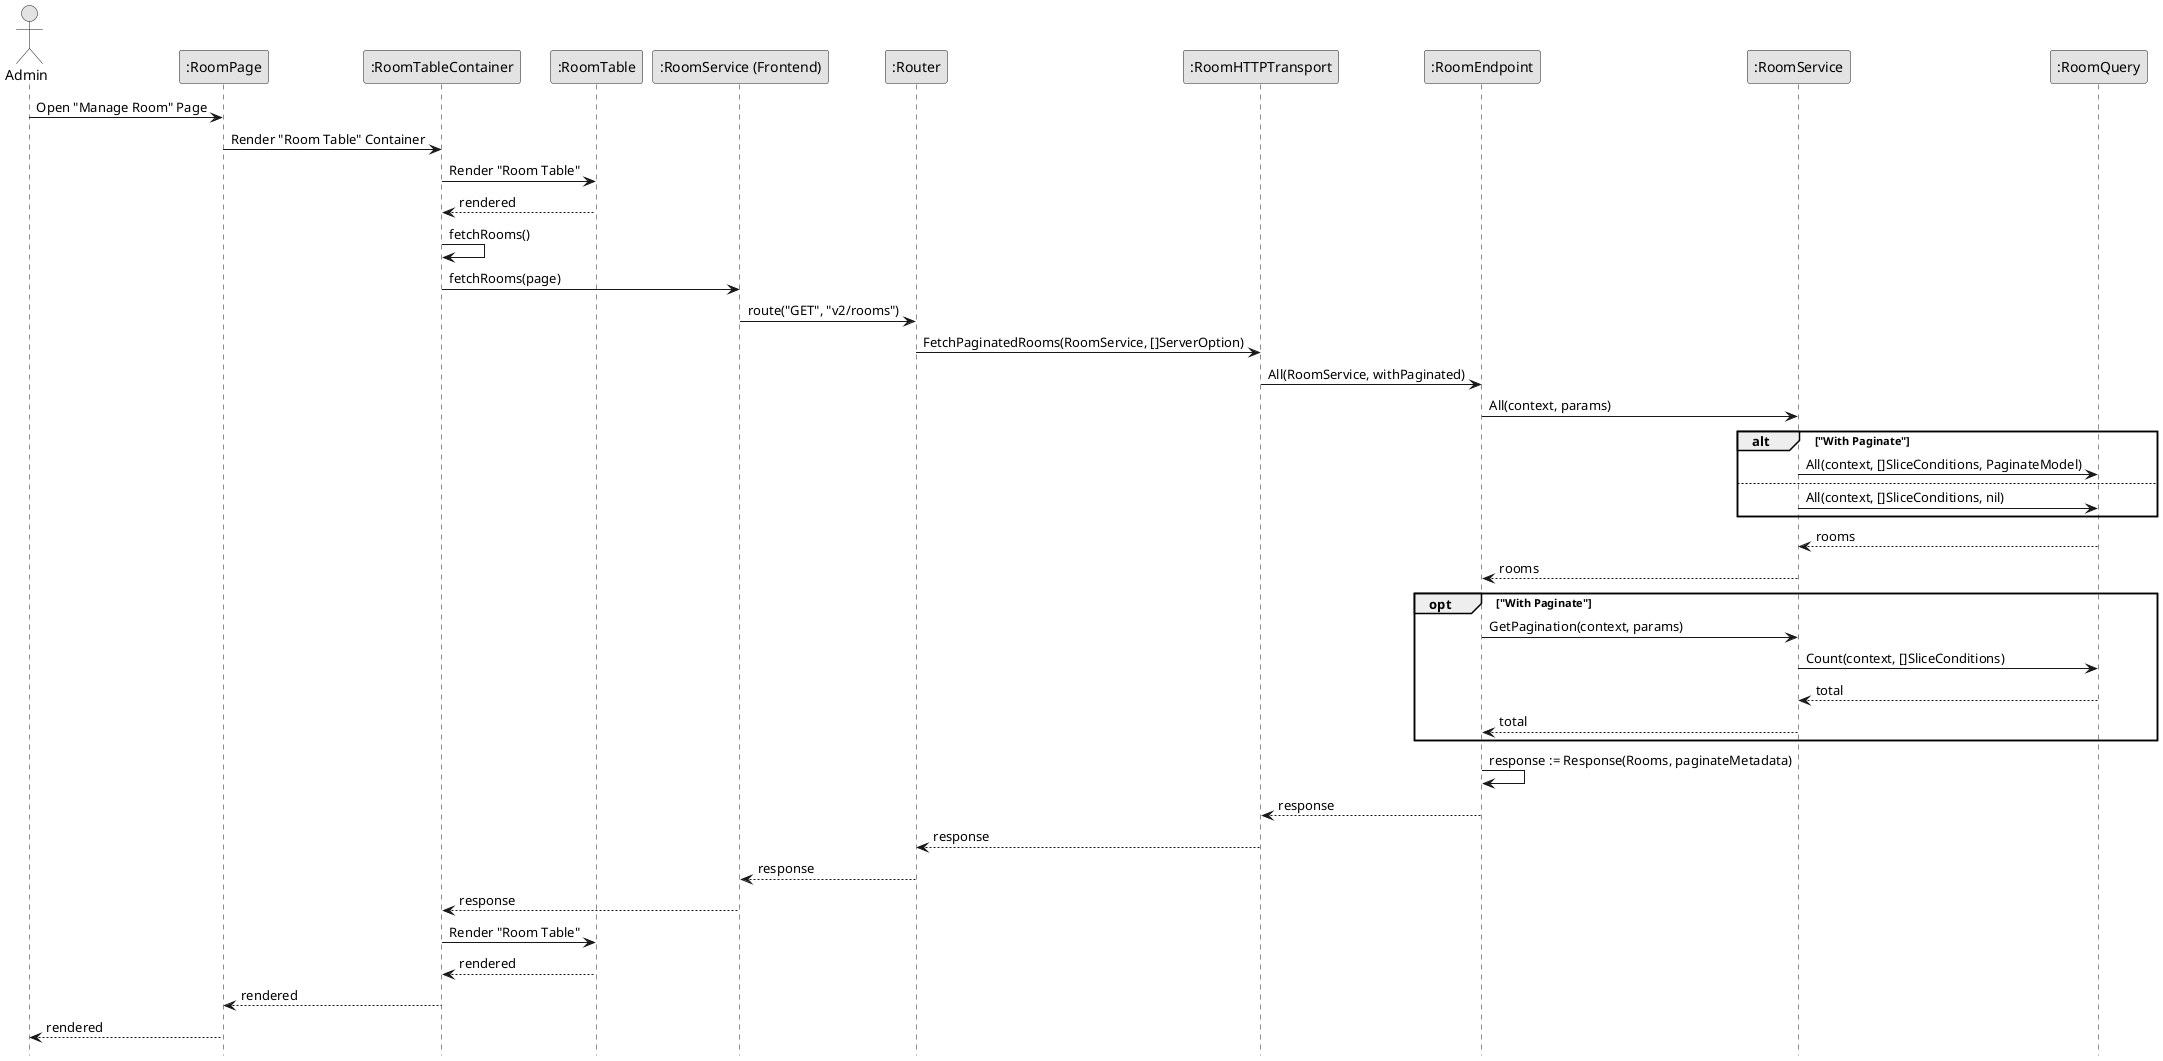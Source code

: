@startuml GetRoom

skinparam Monochrome true
skinparam Shadowing false
hide footbox

actor Admin
participant ":RoomPage" as RoomPage
participant ":RoomTableContainer" as RoomTableContainer
participant ":RoomTable" as RoomTable
participant ":RoomService (Frontend)" as FERoomService
participant ":Router" as Router
participant ":RoomHTTPTransport" as RoomHTTPTransport
participant ":RoomEndpoint" as RoomEndpoint
participant ":RoomService" as RoomService
participant ":RoomQuery" as RoomQuery

Admin->RoomPage: Open "Manage Room" Page
RoomPage->RoomTableContainer: Render "Room Table" Container
RoomTableContainer->RoomTable: Render "Room Table"
RoomTable-->RoomTableContainer: rendered
RoomTableContainer->RoomTableContainer: fetchRooms()
RoomTableContainer->FERoomService: fetchRooms(page)
FERoomService->Router: route("GET", "v2/rooms")
Router->RoomHTTPTransport: FetchPaginatedRooms(RoomService, []ServerOption)
RoomHTTPTransport->RoomEndpoint: All(RoomService, withPaginated)
RoomEndpoint->RoomService: All(context, params)

alt "With Paginate"
    RoomService->RoomQuery: All(context, []SliceConditions, PaginateModel)
else
    RoomService->RoomQuery: All(context, []SliceConditions, nil)
end
RoomQuery-->RoomService: rooms
RoomService-->RoomEndpoint: rooms

opt "With Paginate"
    RoomEndpoint->RoomService: GetPagination(context, params)
    RoomService->RoomQuery: Count(context, []SliceConditions)
    RoomQuery-->RoomService: total
    RoomService-->RoomEndpoint: total
end

RoomEndpoint->RoomEndpoint: response := Response(Rooms, paginateMetadata)
RoomEndpoint-->RoomHTTPTransport: response
RoomHTTPTransport-->Router: response
Router-->FERoomService: response
FERoomService-->RoomTableContainer: response
RoomTableContainer->RoomTable: Render "Room Table"
RoomTable-->RoomTableContainer: rendered
RoomTableContainer-->RoomPage: rendered
RoomPage-->Admin: rendered

@enduml